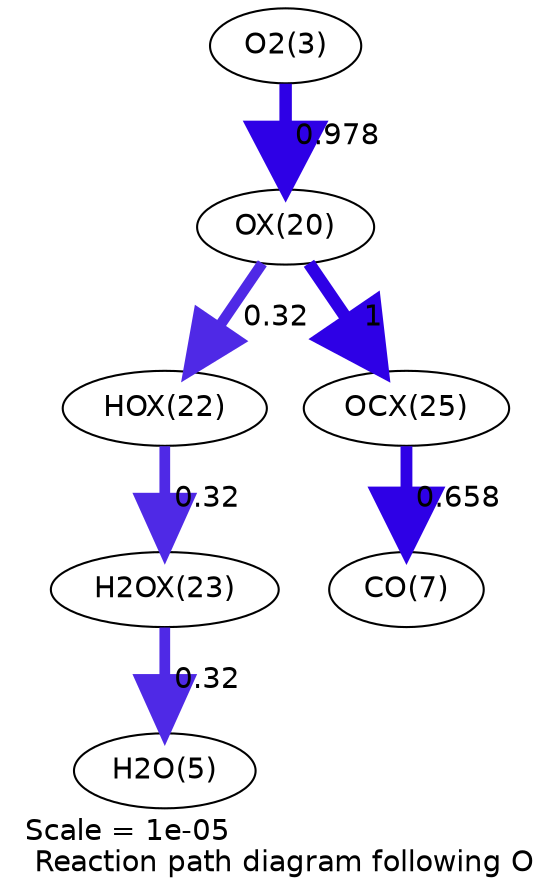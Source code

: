digraph reaction_paths {
center=1;
s5 -> s25[fontname="Helvetica", penwidth=5.98, arrowsize=2.99, color="0.7, 1.48, 0.9"
, label=" 0.978"];
s25 -> s27[fontname="Helvetica", penwidth=5.14, arrowsize=2.57, color="0.7, 0.82, 0.9"
, label=" 0.32"];
s25 -> s30[fontname="Helvetica", penwidth=6, arrowsize=3, color="0.7, 1.5, 0.9"
, label=" 1"];
s27 -> s28[fontname="Helvetica", penwidth=5.14, arrowsize=2.57, color="0.7, 0.82, 0.9"
, label=" 0.32"];
s28 -> s7[fontname="Helvetica", penwidth=5.14, arrowsize=2.57, color="0.7, 0.82, 0.9"
, label=" 0.32"];
s30 -> s9[fontname="Helvetica", penwidth=5.68, arrowsize=2.84, color="0.7, 1.16, 0.9"
, label=" 0.658"];
s5 [ fontname="Helvetica", label="O2(3)"];
s7 [ fontname="Helvetica", label="H2O(5)"];
s9 [ fontname="Helvetica", label="CO(7)"];
s25 [ fontname="Helvetica", label="OX(20)"];
s27 [ fontname="Helvetica", label="HOX(22)"];
s28 [ fontname="Helvetica", label="H2OX(23)"];
s30 [ fontname="Helvetica", label="OCX(25)"];
 label = "Scale = 1e-05\l Reaction path diagram following O";
 fontname = "Helvetica";
}
